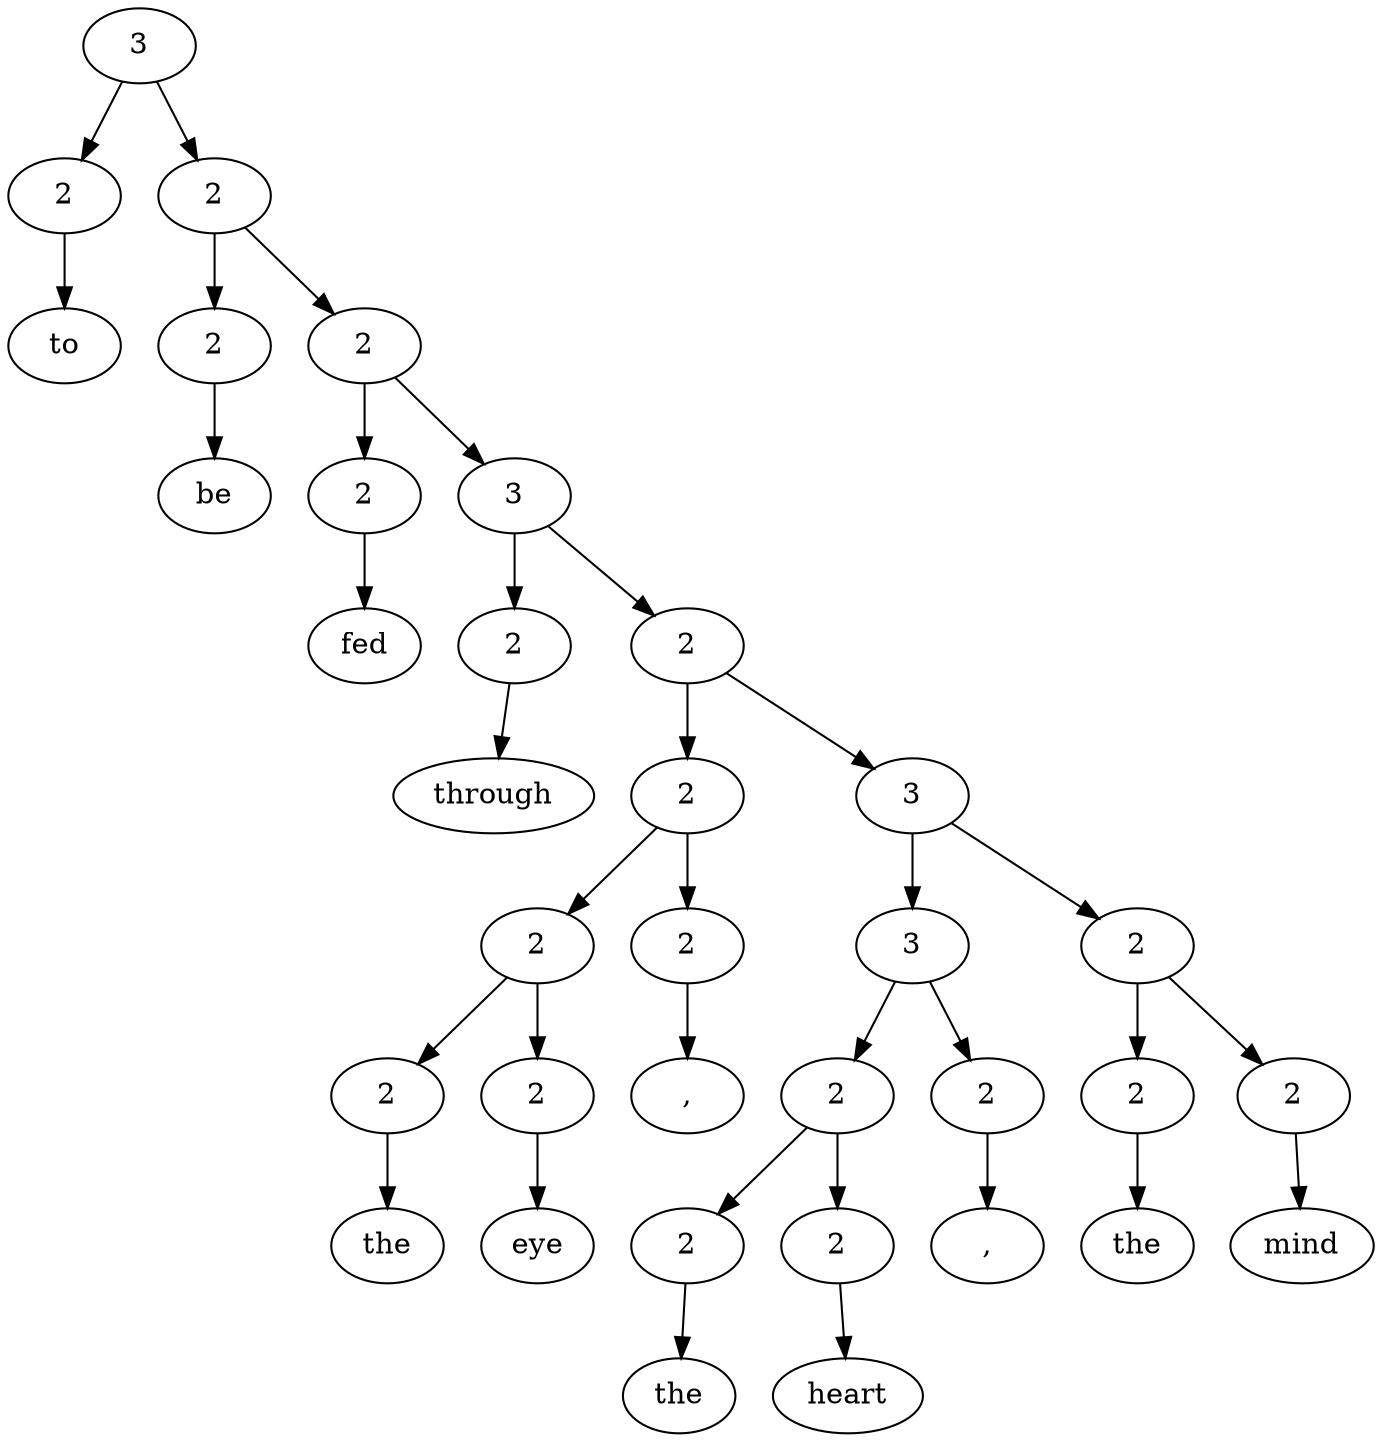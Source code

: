 digraph G{Node0 [label="3"]
Node0 -> Node1
Node0 -> Node3
Node1 [label="2"]
Node1 -> Node2
Node3 [label="2"]
Node3 -> Node4
Node3 -> Node6
Node2 [label="to"]
Node4 [label="2"]
Node4 -> Node5
Node6 [label="2"]
Node6 -> Node7
Node6 -> Node9
Node5 [label="be"]
Node7 [label="2"]
Node7 -> Node8
Node9 [label="3"]
Node9 -> Node10
Node9 -> Node12
Node8 [label="fed"]
Node10 [label="2"]
Node10 -> Node11
Node12 [label="2"]
Node12 -> Node13
Node12 -> Node21
Node11 [label="through"]
Node13 [label="2"]
Node13 -> Node14
Node13 -> Node19
Node21 [label="3"]
Node21 -> Node22
Node21 -> Node30
Node14 [label="2"]
Node14 -> Node15
Node14 -> Node17
Node19 [label="2"]
Node19 -> Node20
Node22 [label="3"]
Node22 -> Node23
Node22 -> Node28
Node30 [label="2"]
Node30 -> Node31
Node30 -> Node33
Node15 [label="2"]
Node15 -> Node16
Node17 [label="2"]
Node17 -> Node18
Node20 [label=","]
Node23 [label="2"]
Node23 -> Node24
Node23 -> Node26
Node28 [label="2"]
Node28 -> Node29
Node31 [label="2"]
Node31 -> Node32
Node33 [label="2"]
Node33 -> Node34
Node16 [label="the"]
Node18 [label="eye"]
Node24 [label="2"]
Node24 -> Node25
Node26 [label="2"]
Node26 -> Node27
Node29 [label=","]
Node32 [label="the"]
Node34 [label="mind"]
Node25 [label="the"]
Node27 [label="heart"]
}
